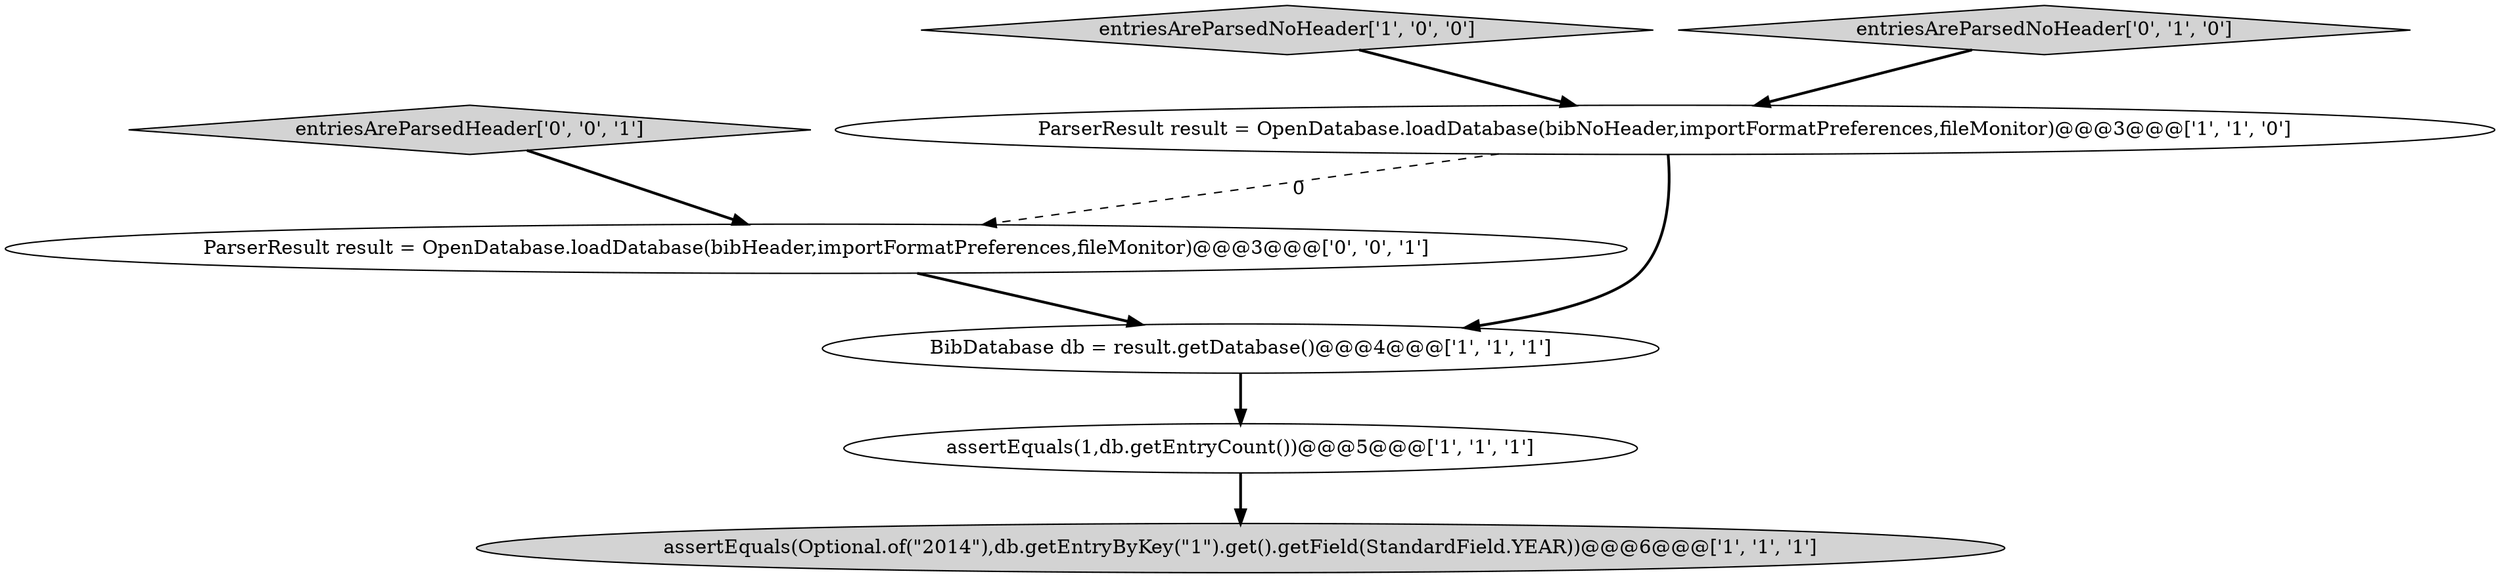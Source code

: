 digraph {
4 [style = filled, label = "assertEquals(Optional.of(\"2014\"),db.getEntryByKey(\"1\").get().getField(StandardField.YEAR))@@@6@@@['1', '1', '1']", fillcolor = lightgray, shape = ellipse image = "AAA0AAABBB1BBB"];
3 [style = filled, label = "entriesAreParsedNoHeader['1', '0', '0']", fillcolor = lightgray, shape = diamond image = "AAA0AAABBB1BBB"];
7 [style = filled, label = "ParserResult result = OpenDatabase.loadDatabase(bibHeader,importFormatPreferences,fileMonitor)@@@3@@@['0', '0', '1']", fillcolor = white, shape = ellipse image = "AAA0AAABBB3BBB"];
5 [style = filled, label = "entriesAreParsedNoHeader['0', '1', '0']", fillcolor = lightgray, shape = diamond image = "AAA0AAABBB2BBB"];
6 [style = filled, label = "entriesAreParsedHeader['0', '0', '1']", fillcolor = lightgray, shape = diamond image = "AAA0AAABBB3BBB"];
1 [style = filled, label = "assertEquals(1,db.getEntryCount())@@@5@@@['1', '1', '1']", fillcolor = white, shape = ellipse image = "AAA0AAABBB1BBB"];
2 [style = filled, label = "BibDatabase db = result.getDatabase()@@@4@@@['1', '1', '1']", fillcolor = white, shape = ellipse image = "AAA0AAABBB1BBB"];
0 [style = filled, label = "ParserResult result = OpenDatabase.loadDatabase(bibNoHeader,importFormatPreferences,fileMonitor)@@@3@@@['1', '1', '0']", fillcolor = white, shape = ellipse image = "AAA0AAABBB1BBB"];
1->4 [style = bold, label=""];
6->7 [style = bold, label=""];
5->0 [style = bold, label=""];
0->7 [style = dashed, label="0"];
7->2 [style = bold, label=""];
2->1 [style = bold, label=""];
3->0 [style = bold, label=""];
0->2 [style = bold, label=""];
}
